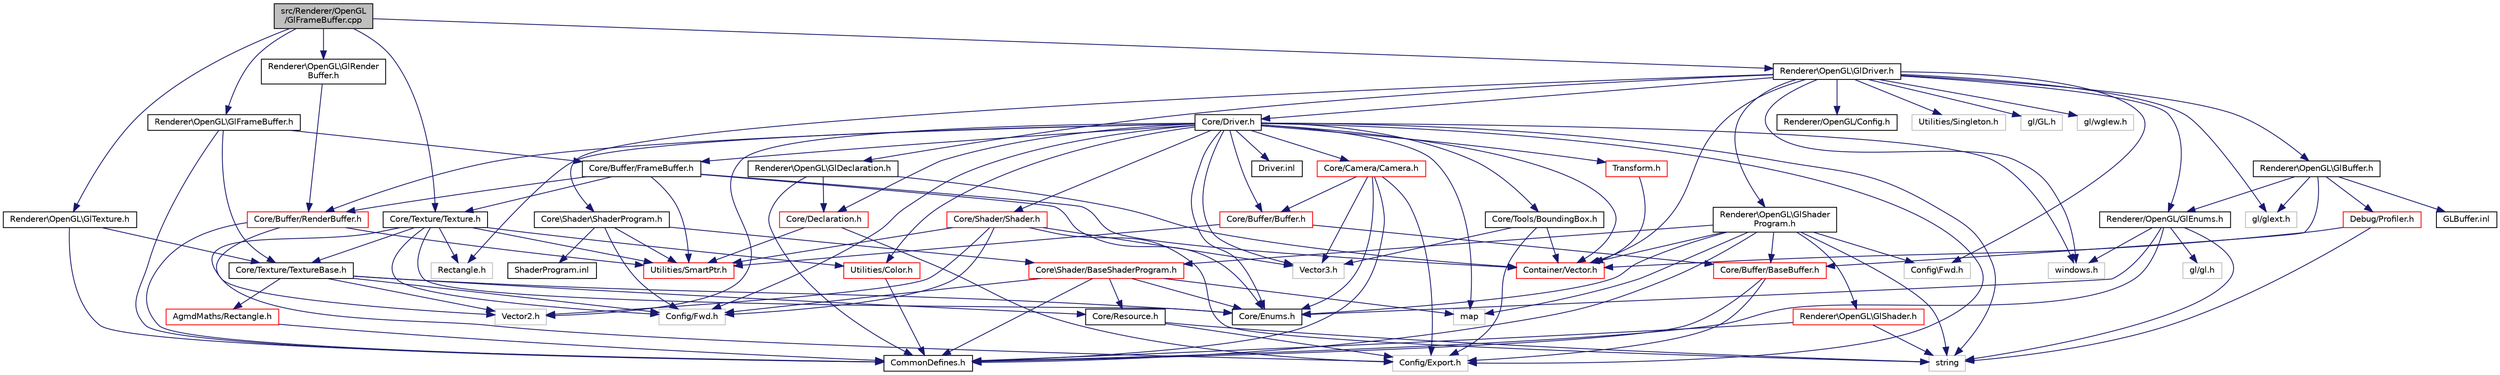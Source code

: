 digraph "src/Renderer/OpenGL/GlFrameBuffer.cpp"
{
  edge [fontname="Helvetica",fontsize="10",labelfontname="Helvetica",labelfontsize="10"];
  node [fontname="Helvetica",fontsize="10",shape=record];
  Node1 [label="src/Renderer/OpenGL\l/GlFrameBuffer.cpp",height=0.2,width=0.4,color="black", fillcolor="grey75", style="filled" fontcolor="black"];
  Node1 -> Node2 [color="midnightblue",fontsize="10",style="solid"];
  Node2 [label="Renderer\\OpenGL\\GlFrameBuffer.h",height=0.2,width=0.4,color="black", fillcolor="white", style="filled",URL="$_gl_frame_buffer_8h.html"];
  Node2 -> Node3 [color="midnightblue",fontsize="10",style="solid"];
  Node3 [label="CommonDefines.h",height=0.2,width=0.4,color="black", fillcolor="white", style="filled",URL="$_common_defines_8h.html"];
  Node2 -> Node4 [color="midnightblue",fontsize="10",style="solid"];
  Node4 [label="Core/Buffer/FrameBuffer.h",height=0.2,width=0.4,color="black", fillcolor="white", style="filled",URL="$_frame_buffer_8h.html"];
  Node4 -> Node5 [color="midnightblue",fontsize="10",style="solid"];
  Node5 [label="Core/Texture/Texture.h",height=0.2,width=0.4,color="black", fillcolor="white", style="filled",URL="$_texture_8h.html"];
  Node5 -> Node6 [color="midnightblue",fontsize="10",style="solid"];
  Node6 [label="Config/Fwd.h",height=0.2,width=0.4,color="grey75", fillcolor="white", style="filled"];
  Node5 -> Node7 [color="midnightblue",fontsize="10",style="solid"];
  Node7 [label="Config/Export.h",height=0.2,width=0.4,color="grey75", fillcolor="white", style="filled"];
  Node5 -> Node8 [color="midnightblue",fontsize="10",style="solid"];
  Node8 [label="Core/Enums.h",height=0.2,width=0.4,color="black", fillcolor="white", style="filled",URL="$_enums_8h.html"];
  Node5 -> Node9 [color="midnightblue",fontsize="10",style="solid"];
  Node9 [label="Core/Texture/TextureBase.h",height=0.2,width=0.4,color="black", fillcolor="white", style="filled",URL="$_texture_base_8h.html"];
  Node9 -> Node6 [color="midnightblue",fontsize="10",style="solid"];
  Node9 -> Node10 [color="midnightblue",fontsize="10",style="solid"];
  Node10 [label="Vector2.h",height=0.2,width=0.4,color="grey75", fillcolor="white", style="filled"];
  Node9 -> Node8 [color="midnightblue",fontsize="10",style="solid"];
  Node9 -> Node11 [color="midnightblue",fontsize="10",style="solid"];
  Node11 [label="Core/Resource.h",height=0.2,width=0.4,color="black", fillcolor="white", style="filled",URL="$_resource_8h.html"];
  Node11 -> Node7 [color="midnightblue",fontsize="10",style="solid"];
  Node11 -> Node12 [color="midnightblue",fontsize="10",style="solid"];
  Node12 [label="string",height=0.2,width=0.4,color="grey75", fillcolor="white", style="filled"];
  Node9 -> Node13 [color="midnightblue",fontsize="10",style="solid"];
  Node13 [label="AgmdMaths/Rectangle.h",height=0.2,width=0.4,color="red", fillcolor="white", style="filled",URL="$_agmd_maths_2_rectangle_8h.html"];
  Node13 -> Node3 [color="midnightblue",fontsize="10",style="solid"];
  Node5 -> Node14 [color="midnightblue",fontsize="10",style="solid"];
  Node14 [label="Rectangle.h",height=0.2,width=0.4,color="grey75", fillcolor="white", style="filled"];
  Node5 -> Node15 [color="midnightblue",fontsize="10",style="solid"];
  Node15 [label="Utilities/SmartPtr.h",height=0.2,width=0.4,color="red", fillcolor="white", style="filled",URL="$_smart_ptr_8h.html"];
  Node5 -> Node16 [color="midnightblue",fontsize="10",style="solid"];
  Node16 [label="Utilities/Color.h",height=0.2,width=0.4,color="red", fillcolor="white", style="filled",URL="$_color_8h.html"];
  Node16 -> Node3 [color="midnightblue",fontsize="10",style="solid"];
  Node4 -> Node17 [color="midnightblue",fontsize="10",style="solid"];
  Node17 [label="Core/Buffer/RenderBuffer.h",height=0.2,width=0.4,color="red", fillcolor="white", style="filled",URL="$_render_buffer_8h.html"];
  Node17 -> Node10 [color="midnightblue",fontsize="10",style="solid"];
  Node17 -> Node15 [color="midnightblue",fontsize="10",style="solid"];
  Node17 -> Node3 [color="midnightblue",fontsize="10",style="solid"];
  Node4 -> Node8 [color="midnightblue",fontsize="10",style="solid"];
  Node4 -> Node15 [color="midnightblue",fontsize="10",style="solid"];
  Node4 -> Node18 [color="midnightblue",fontsize="10",style="solid"];
  Node18 [label="Container/Vector.h",height=0.2,width=0.4,color="red", fillcolor="white", style="filled",URL="$_vector_8h.html"];
  Node2 -> Node9 [color="midnightblue",fontsize="10",style="solid"];
  Node1 -> Node19 [color="midnightblue",fontsize="10",style="solid"];
  Node19 [label="Renderer\\OpenGL\\GlDriver.h",height=0.2,width=0.4,color="black", fillcolor="white", style="filled",URL="$_gl_driver_8h.html"];
  Node19 -> Node20 [color="midnightblue",fontsize="10",style="solid"];
  Node20 [label="Config\\Fwd.h",height=0.2,width=0.4,color="grey75", fillcolor="white", style="filled"];
  Node19 -> Node21 [color="midnightblue",fontsize="10",style="solid"];
  Node21 [label="Renderer/OpenGL/Config.h",height=0.2,width=0.4,color="black", fillcolor="white", style="filled",URL="$_config_8h.html"];
  Node19 -> Node22 [color="midnightblue",fontsize="10",style="solid"];
  Node22 [label="Core/Driver.h",height=0.2,width=0.4,color="black", fillcolor="white", style="filled",URL="$_driver_8h.html"];
  Node22 -> Node16 [color="midnightblue",fontsize="10",style="solid"];
  Node22 -> Node7 [color="midnightblue",fontsize="10",style="solid"];
  Node22 -> Node6 [color="midnightblue",fontsize="10",style="solid"];
  Node22 -> Node23 [color="midnightblue",fontsize="10",style="solid"];
  Node23 [label="Core/Buffer/Buffer.h",height=0.2,width=0.4,color="red", fillcolor="white", style="filled",URL="$_buffer_8h.html"];
  Node23 -> Node24 [color="midnightblue",fontsize="10",style="solid"];
  Node24 [label="Core/Buffer/BaseBuffer.h",height=0.2,width=0.4,color="red", fillcolor="white", style="filled",URL="$_base_buffer_8h.html"];
  Node24 -> Node7 [color="midnightblue",fontsize="10",style="solid"];
  Node24 -> Node3 [color="midnightblue",fontsize="10",style="solid"];
  Node23 -> Node15 [color="midnightblue",fontsize="10",style="solid"];
  Node22 -> Node8 [color="midnightblue",fontsize="10",style="solid"];
  Node22 -> Node25 [color="midnightblue",fontsize="10",style="solid"];
  Node25 [label="Core/Shader/Shader.h",height=0.2,width=0.4,color="red", fillcolor="white", style="filled",URL="$_shader_8h.html"];
  Node25 -> Node6 [color="midnightblue",fontsize="10",style="solid"];
  Node25 -> Node10 [color="midnightblue",fontsize="10",style="solid"];
  Node25 -> Node26 [color="midnightblue",fontsize="10",style="solid"];
  Node26 [label="Vector3.h",height=0.2,width=0.4,color="grey75", fillcolor="white", style="filled"];
  Node25 -> Node15 [color="midnightblue",fontsize="10",style="solid"];
  Node25 -> Node12 [color="midnightblue",fontsize="10",style="solid"];
  Node22 -> Node4 [color="midnightblue",fontsize="10",style="solid"];
  Node22 -> Node17 [color="midnightblue",fontsize="10",style="solid"];
  Node22 -> Node27 [color="midnightblue",fontsize="10",style="solid"];
  Node27 [label="Core/Declaration.h",height=0.2,width=0.4,color="red", fillcolor="white", style="filled",URL="$_declaration_8h.html"];
  Node27 -> Node7 [color="midnightblue",fontsize="10",style="solid"];
  Node27 -> Node15 [color="midnightblue",fontsize="10",style="solid"];
  Node22 -> Node28 [color="midnightblue",fontsize="10",style="solid"];
  Node28 [label="Core/Camera/Camera.h",height=0.2,width=0.4,color="red", fillcolor="white", style="filled",URL="$_camera_8h.html"];
  Node28 -> Node7 [color="midnightblue",fontsize="10",style="solid"];
  Node28 -> Node23 [color="midnightblue",fontsize="10",style="solid"];
  Node28 -> Node8 [color="midnightblue",fontsize="10",style="solid"];
  Node28 -> Node26 [color="midnightblue",fontsize="10",style="solid"];
  Node28 -> Node3 [color="midnightblue",fontsize="10",style="solid"];
  Node22 -> Node29 [color="midnightblue",fontsize="10",style="solid"];
  Node29 [label="Core/Tools/BoundingBox.h",height=0.2,width=0.4,color="black", fillcolor="white", style="filled",URL="$_bounding_box_8h.html"];
  Node29 -> Node26 [color="midnightblue",fontsize="10",style="solid"];
  Node29 -> Node7 [color="midnightblue",fontsize="10",style="solid"];
  Node29 -> Node18 [color="midnightblue",fontsize="10",style="solid"];
  Node22 -> Node10 [color="midnightblue",fontsize="10",style="solid"];
  Node22 -> Node26 [color="midnightblue",fontsize="10",style="solid"];
  Node22 -> Node14 [color="midnightblue",fontsize="10",style="solid"];
  Node22 -> Node30 [color="midnightblue",fontsize="10",style="solid"];
  Node30 [label="Transform.h",height=0.2,width=0.4,color="red", fillcolor="white", style="filled",URL="$_transform_8h.html"];
  Node30 -> Node18 [color="midnightblue",fontsize="10",style="solid"];
  Node22 -> Node12 [color="midnightblue",fontsize="10",style="solid"];
  Node22 -> Node31 [color="midnightblue",fontsize="10",style="solid"];
  Node31 [label="map",height=0.2,width=0.4,color="grey75", fillcolor="white", style="filled"];
  Node22 -> Node18 [color="midnightblue",fontsize="10",style="solid"];
  Node22 -> Node32 [color="midnightblue",fontsize="10",style="solid"];
  Node32 [label="windows.h",height=0.2,width=0.4,color="grey75", fillcolor="white", style="filled"];
  Node22 -> Node33 [color="midnightblue",fontsize="10",style="solid"];
  Node33 [label="Driver.inl",height=0.2,width=0.4,color="black", fillcolor="white", style="filled",URL="$_driver_8inl.html"];
  Node19 -> Node34 [color="midnightblue",fontsize="10",style="solid"];
  Node34 [label="Renderer\\OpenGL\\GlBuffer.h",height=0.2,width=0.4,color="black", fillcolor="white", style="filled",URL="$_gl_buffer_8h.html"];
  Node34 -> Node24 [color="midnightblue",fontsize="10",style="solid"];
  Node34 -> Node35 [color="midnightblue",fontsize="10",style="solid"];
  Node35 [label="Renderer/OpenGL/GlEnums.h",height=0.2,width=0.4,color="black", fillcolor="white", style="filled",URL="$_gl_enums_8h.html"];
  Node35 -> Node8 [color="midnightblue",fontsize="10",style="solid"];
  Node35 -> Node32 [color="midnightblue",fontsize="10",style="solid"];
  Node35 -> Node36 [color="midnightblue",fontsize="10",style="solid"];
  Node36 [label="gl/gl.h",height=0.2,width=0.4,color="grey75", fillcolor="white", style="filled"];
  Node35 -> Node12 [color="midnightblue",fontsize="10",style="solid"];
  Node35 -> Node3 [color="midnightblue",fontsize="10",style="solid"];
  Node34 -> Node37 [color="midnightblue",fontsize="10",style="solid"];
  Node37 [label="gl/glext.h",height=0.2,width=0.4,color="grey75", fillcolor="white", style="filled"];
  Node34 -> Node38 [color="midnightblue",fontsize="10",style="solid"];
  Node38 [label="Debug/Profiler.h",height=0.2,width=0.4,color="red", fillcolor="white", style="filled",URL="$_profiler_8h.html"];
  Node38 -> Node12 [color="midnightblue",fontsize="10",style="solid"];
  Node38 -> Node18 [color="midnightblue",fontsize="10",style="solid"];
  Node34 -> Node39 [color="midnightblue",fontsize="10",style="solid"];
  Node39 [label="GLBuffer.inl",height=0.2,width=0.4,color="black", fillcolor="white", style="filled",URL="$_gl_buffer_8inl.html"];
  Node19 -> Node40 [color="midnightblue",fontsize="10",style="solid"];
  Node40 [label="Renderer\\OpenGL\\GlDeclaration.h",height=0.2,width=0.4,color="black", fillcolor="white", style="filled",URL="$_gl_declaration_8h.html"];
  Node40 -> Node27 [color="midnightblue",fontsize="10",style="solid"];
  Node40 -> Node18 [color="midnightblue",fontsize="10",style="solid"];
  Node40 -> Node3 [color="midnightblue",fontsize="10",style="solid"];
  Node19 -> Node41 [color="midnightblue",fontsize="10",style="solid"];
  Node41 [label="Renderer\\OpenGL\\GlShader\lProgram.h",height=0.2,width=0.4,color="black", fillcolor="white", style="filled",URL="$_gl_shader_program_8h.html"];
  Node41 -> Node20 [color="midnightblue",fontsize="10",style="solid"];
  Node41 -> Node42 [color="midnightblue",fontsize="10",style="solid"];
  Node42 [label="Core\\Shader/BaseShaderProgram.h",height=0.2,width=0.4,color="red", fillcolor="white", style="filled",URL="$_base_shader_program_8h.html"];
  Node42 -> Node6 [color="midnightblue",fontsize="10",style="solid"];
  Node42 -> Node8 [color="midnightblue",fontsize="10",style="solid"];
  Node42 -> Node11 [color="midnightblue",fontsize="10",style="solid"];
  Node42 -> Node3 [color="midnightblue",fontsize="10",style="solid"];
  Node42 -> Node31 [color="midnightblue",fontsize="10",style="solid"];
  Node41 -> Node24 [color="midnightblue",fontsize="10",style="solid"];
  Node41 -> Node43 [color="midnightblue",fontsize="10",style="solid"];
  Node43 [label="Renderer\\OpenGL\\GlShader.h",height=0.2,width=0.4,color="red", fillcolor="white", style="filled",URL="$_gl_shader_8h.html"];
  Node43 -> Node3 [color="midnightblue",fontsize="10",style="solid"];
  Node43 -> Node12 [color="midnightblue",fontsize="10",style="solid"];
  Node41 -> Node8 [color="midnightblue",fontsize="10",style="solid"];
  Node41 -> Node3 [color="midnightblue",fontsize="10",style="solid"];
  Node41 -> Node12 [color="midnightblue",fontsize="10",style="solid"];
  Node41 -> Node31 [color="midnightblue",fontsize="10",style="solid"];
  Node41 -> Node18 [color="midnightblue",fontsize="10",style="solid"];
  Node19 -> Node35 [color="midnightblue",fontsize="10",style="solid"];
  Node19 -> Node44 [color="midnightblue",fontsize="10",style="solid"];
  Node44 [label="Core\\Shader\\ShaderProgram.h",height=0.2,width=0.4,color="black", fillcolor="white", style="filled",URL="$_shader_program_8h.html"];
  Node44 -> Node6 [color="midnightblue",fontsize="10",style="solid"];
  Node44 -> Node42 [color="midnightblue",fontsize="10",style="solid"];
  Node44 -> Node15 [color="midnightblue",fontsize="10",style="solid"];
  Node44 -> Node45 [color="midnightblue",fontsize="10",style="solid"];
  Node45 [label="ShaderProgram.inl",height=0.2,width=0.4,color="black", fillcolor="white", style="filled",URL="$_shader_program_8inl.html"];
  Node19 -> Node46 [color="midnightblue",fontsize="10",style="solid"];
  Node46 [label="Utilities/Singleton.h",height=0.2,width=0.4,color="grey75", fillcolor="white", style="filled"];
  Node19 -> Node18 [color="midnightblue",fontsize="10",style="solid"];
  Node19 -> Node32 [color="midnightblue",fontsize="10",style="solid"];
  Node19 -> Node47 [color="midnightblue",fontsize="10",style="solid"];
  Node47 [label="gl/GL.h",height=0.2,width=0.4,color="grey75", fillcolor="white", style="filled"];
  Node19 -> Node37 [color="midnightblue",fontsize="10",style="solid"];
  Node19 -> Node48 [color="midnightblue",fontsize="10",style="solid"];
  Node48 [label="gl/wglew.h",height=0.2,width=0.4,color="grey75", fillcolor="white", style="filled"];
  Node1 -> Node49 [color="midnightblue",fontsize="10",style="solid"];
  Node49 [label="Renderer\\OpenGL\\GlTexture.h",height=0.2,width=0.4,color="black", fillcolor="white", style="filled",URL="$_gl_texture_8h.html"];
  Node49 -> Node9 [color="midnightblue",fontsize="10",style="solid"];
  Node49 -> Node3 [color="midnightblue",fontsize="10",style="solid"];
  Node1 -> Node50 [color="midnightblue",fontsize="10",style="solid"];
  Node50 [label="Renderer\\OpenGL\\GlRender\lBuffer.h",height=0.2,width=0.4,color="black", fillcolor="white", style="filled",URL="$_gl_render_buffer_8h.html"];
  Node50 -> Node17 [color="midnightblue",fontsize="10",style="solid"];
  Node1 -> Node5 [color="midnightblue",fontsize="10",style="solid"];
}
